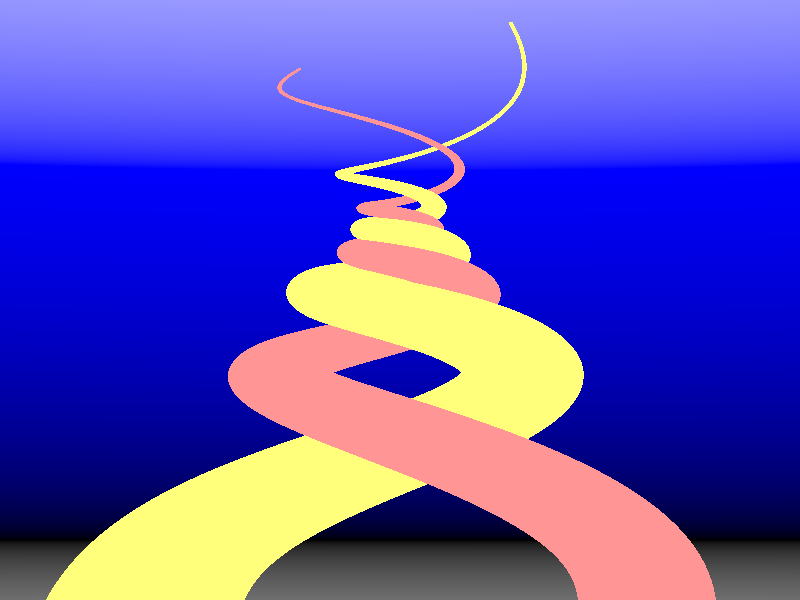 // Idea: Two spirals "snakes" that merge together and curl around each other
// They grow from ground from two different points
// They have some similar properties, some different 
// But like the fanfare vase
// Blob?
                    
#include "colors.inc"                    
#include "skies.inc"                       
#include "textures.inc"

global_settings {
    max_trace_level 10
}

sky_sphere { 
    pigment {
        gradient y
        color_map {
            [ 0.0 color rgb<0,0,0> ]
            [ 0.3 color rgb<0,0,1> ]
            [ 0.7 color rgb<1,1,1> ]
            [ 1.0 color rgb<0,0,0> ]
        }
    }
}
                            
camera { location <0,3,-50> right 0.75*x direction 2*z look_at <0,13,0>}

                                               
#declare points = 100;                                                

#macro lover(base_thickness)
    sphere_sweep {
        cubic_spline
        points,
        #local point = 0;                  
        #local spin = 0;                 
        #local yy = -1.0;
        #while ( point < points)                
            #local from_bottom = point/points;
            #local from_top = 1.0-from_bottom;
            #local from_middle = 0.5-from_bottom;
            #local rad = from_top*from_top*2.2 + from_middle*from_middle*15 + 0.2;
            #local _thickness  = from_top*from_top*base_thickness + 0.05;
            <sin(spin) * rad, yy, cos(spin) * rad>, _thickness
            #local spin = spin + 0.1 + from_bottom*0.8 - from_bottom*from_bottom*0.8;
            #local yy = yy + rad * 0.12;
            #local point = point + 1;   
        #end             
    }
#end

object {  // Diana 
    lover( 1.6 )
    material { 
        texture { Glass3 pigment { rgbf <1.0, 0.3, 0.3, 0.9> } }
        interior { ior 1.2 }
    }
    rotate y*70  
}

object {  // Robert
    lover( 2.2 )   
    rotate y*250
    texture {         
        pigment { rgb <1, 1, 0.2> } 
        finish { reflection 0.6 diffuse 0.4 }
    }
}                            


